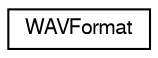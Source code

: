 digraph "Graphical Class Hierarchy"
{
  edge [fontname="FreeSans",fontsize="10",labelfontname="FreeSans",labelfontsize="10"];
  node [fontname="FreeSans",fontsize="10",shape=record];
  rankdir="LR";
  Node1 [label="WAVFormat",height=0.2,width=0.4,color="black", fillcolor="white", style="filled",URL="$struct_w_a_v_format.html"];
}
